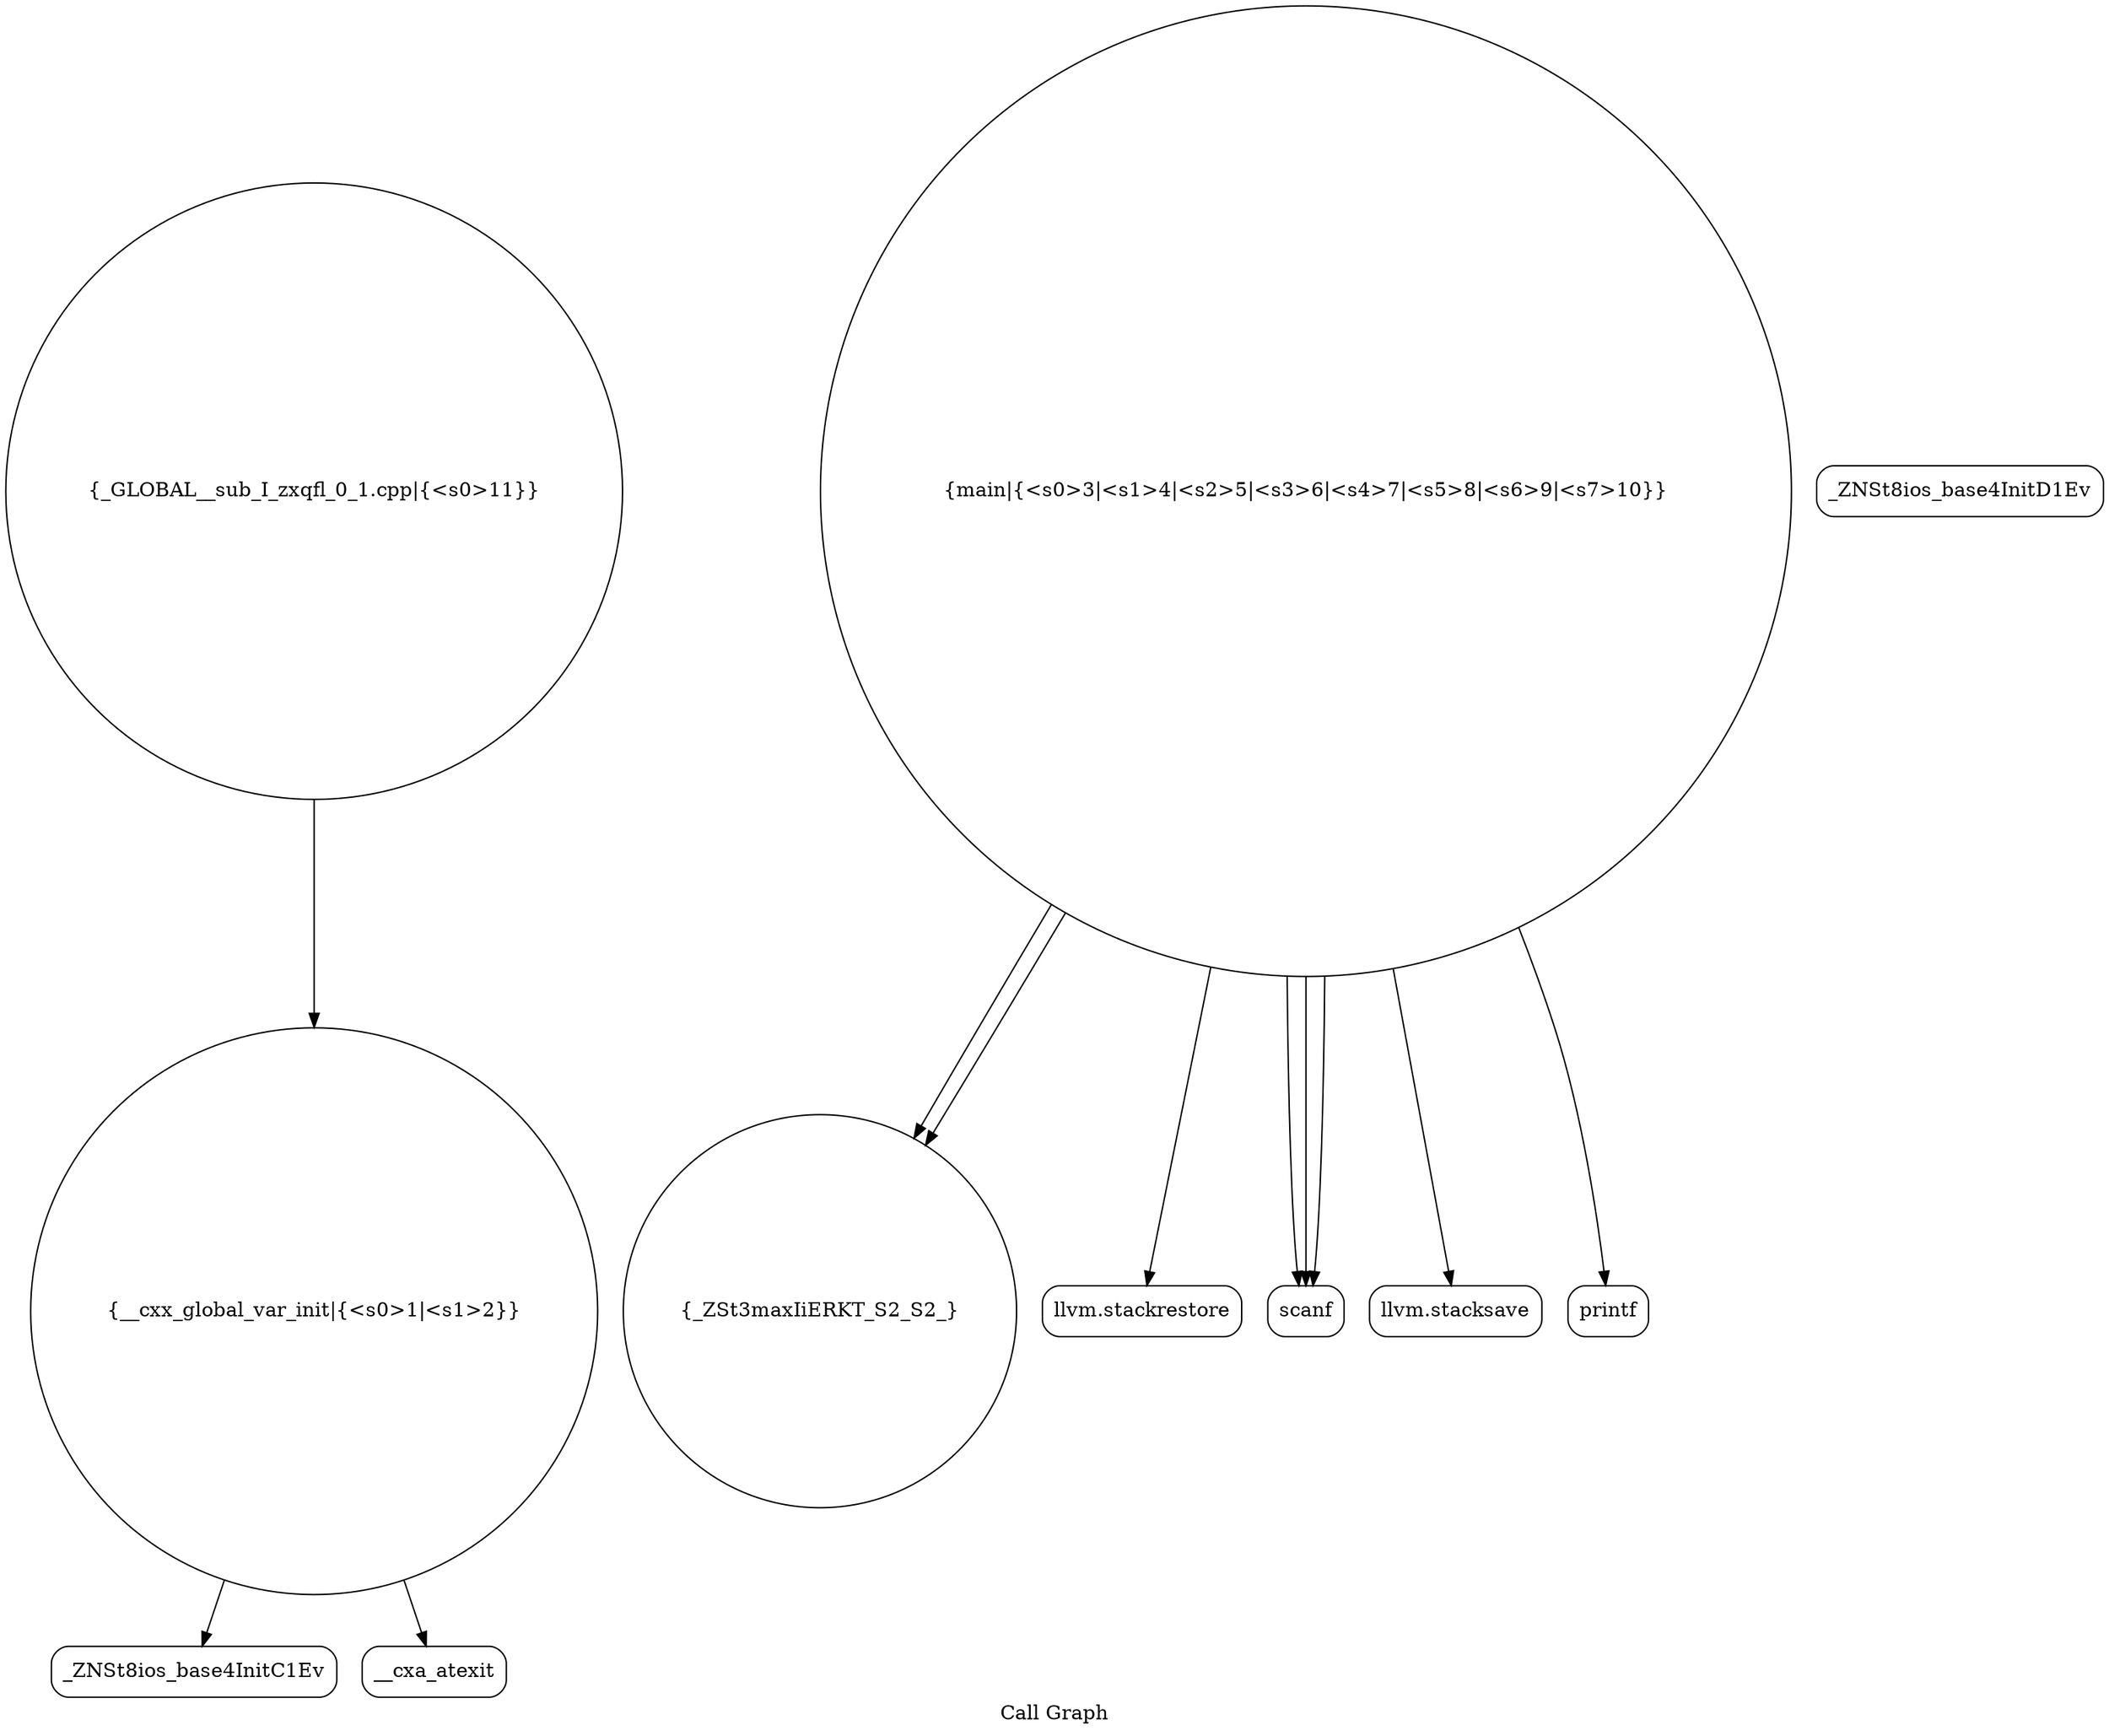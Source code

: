 digraph "Call Graph" {
	label="Call Graph";

	Node0x55f8cd52cf60 [shape=record,shape=circle,label="{__cxx_global_var_init|{<s0>1|<s1>2}}"];
	Node0x55f8cd52cf60:s0 -> Node0x55f8cd52d3f0[color=black];
	Node0x55f8cd52cf60:s1 -> Node0x55f8cd52d4f0[color=black];
	Node0x55f8cd52d6f0 [shape=record,shape=circle,label="{_ZSt3maxIiERKT_S2_S2_}"];
	Node0x55f8cd52d470 [shape=record,shape=Mrecord,label="{_ZNSt8ios_base4InitD1Ev}"];
	Node0x55f8cd52d7f0 [shape=record,shape=Mrecord,label="{llvm.stackrestore}"];
	Node0x55f8cd52d570 [shape=record,shape=circle,label="{main|{<s0>3|<s1>4|<s2>5|<s3>6|<s4>7|<s5>8|<s6>9|<s7>10}}"];
	Node0x55f8cd52d570:s0 -> Node0x55f8cd52d5f0[color=black];
	Node0x55f8cd52d570:s1 -> Node0x55f8cd52d5f0[color=black];
	Node0x55f8cd52d570:s2 -> Node0x55f8cd52d670[color=black];
	Node0x55f8cd52d570:s3 -> Node0x55f8cd52d5f0[color=black];
	Node0x55f8cd52d570:s4 -> Node0x55f8cd52d6f0[color=black];
	Node0x55f8cd52d570:s5 -> Node0x55f8cd52d6f0[color=black];
	Node0x55f8cd52d570:s6 -> Node0x55f8cd52d770[color=black];
	Node0x55f8cd52d570:s7 -> Node0x55f8cd52d7f0[color=black];
	Node0x55f8cd52d670 [shape=record,shape=Mrecord,label="{llvm.stacksave}"];
	Node0x55f8cd52d3f0 [shape=record,shape=Mrecord,label="{_ZNSt8ios_base4InitC1Ev}"];
	Node0x55f8cd52d770 [shape=record,shape=Mrecord,label="{printf}"];
	Node0x55f8cd52d4f0 [shape=record,shape=Mrecord,label="{__cxa_atexit}"];
	Node0x55f8cd52d870 [shape=record,shape=circle,label="{_GLOBAL__sub_I_zxqfl_0_1.cpp|{<s0>11}}"];
	Node0x55f8cd52d870:s0 -> Node0x55f8cd52cf60[color=black];
	Node0x55f8cd52d5f0 [shape=record,shape=Mrecord,label="{scanf}"];
}
